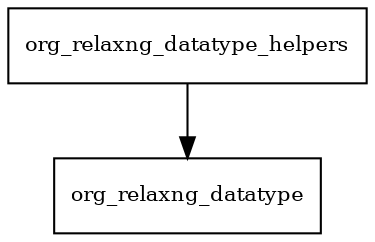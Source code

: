 digraph relaxngDatatype_2011_1_redhat_6_package_dependencies {
  node [shape = box, fontsize=10.0];
  org_relaxng_datatype_helpers -> org_relaxng_datatype;
}
